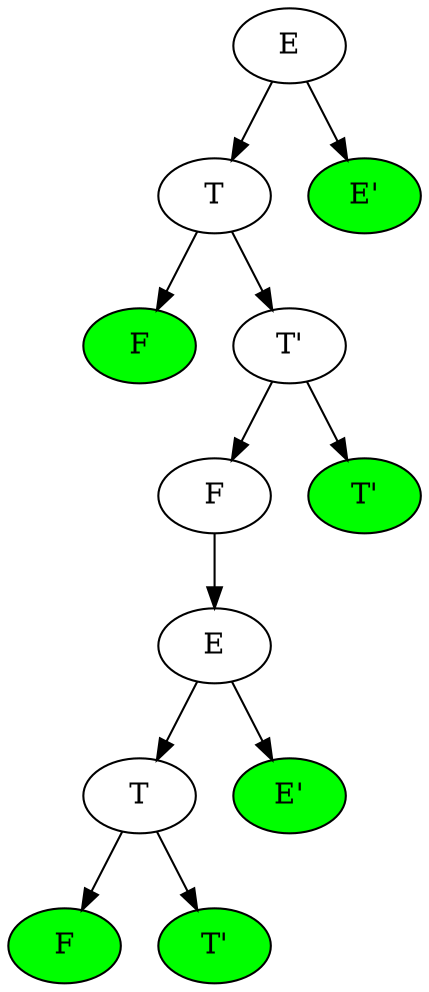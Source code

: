 digraph parseTree {
	ordering=out;
	a_0 [label="E"];
	a_1 [label="T"];
	a_2 [label="F"; style=filled; fillcolor=green;];
	a_3 [label="T'"];
	a_4 [label="F"];
	a_5 [label="E"];
	a_6 [label="T"];
	a_7 [label="F"; style=filled; fillcolor=green;];
	a_8 [label="T'"; style=filled; fillcolor=green;];
	a_6 -> a_7
	a_6 -> a_8
	a_9 [label="E'"; style=filled; fillcolor=green;];
	a_5 -> a_6
	a_5 -> a_9
	a_4 -> a_5
	a_10 [label="T'"; style=filled; fillcolor=green;];
	a_3 -> a_4
	a_3 -> a_10
	a_1 -> a_2
	a_1 -> a_3
	a_11 [label="E'"; style=filled; fillcolor=green;];
	a_0 -> a_1
	a_0 -> a_11
}
